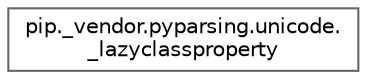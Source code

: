 digraph "Graphical Class Hierarchy"
{
 // LATEX_PDF_SIZE
  bgcolor="transparent";
  edge [fontname=Helvetica,fontsize=10,labelfontname=Helvetica,labelfontsize=10];
  node [fontname=Helvetica,fontsize=10,shape=box,height=0.2,width=0.4];
  rankdir="LR";
  Node0 [id="Node000000",label="pip._vendor.pyparsing.unicode.\l_lazyclassproperty",height=0.2,width=0.4,color="grey40", fillcolor="white", style="filled",URL="$d5/da1/classpip_1_1__vendor_1_1pyparsing_1_1unicode_1_1__lazyclassproperty.html",tooltip=" "];
}
